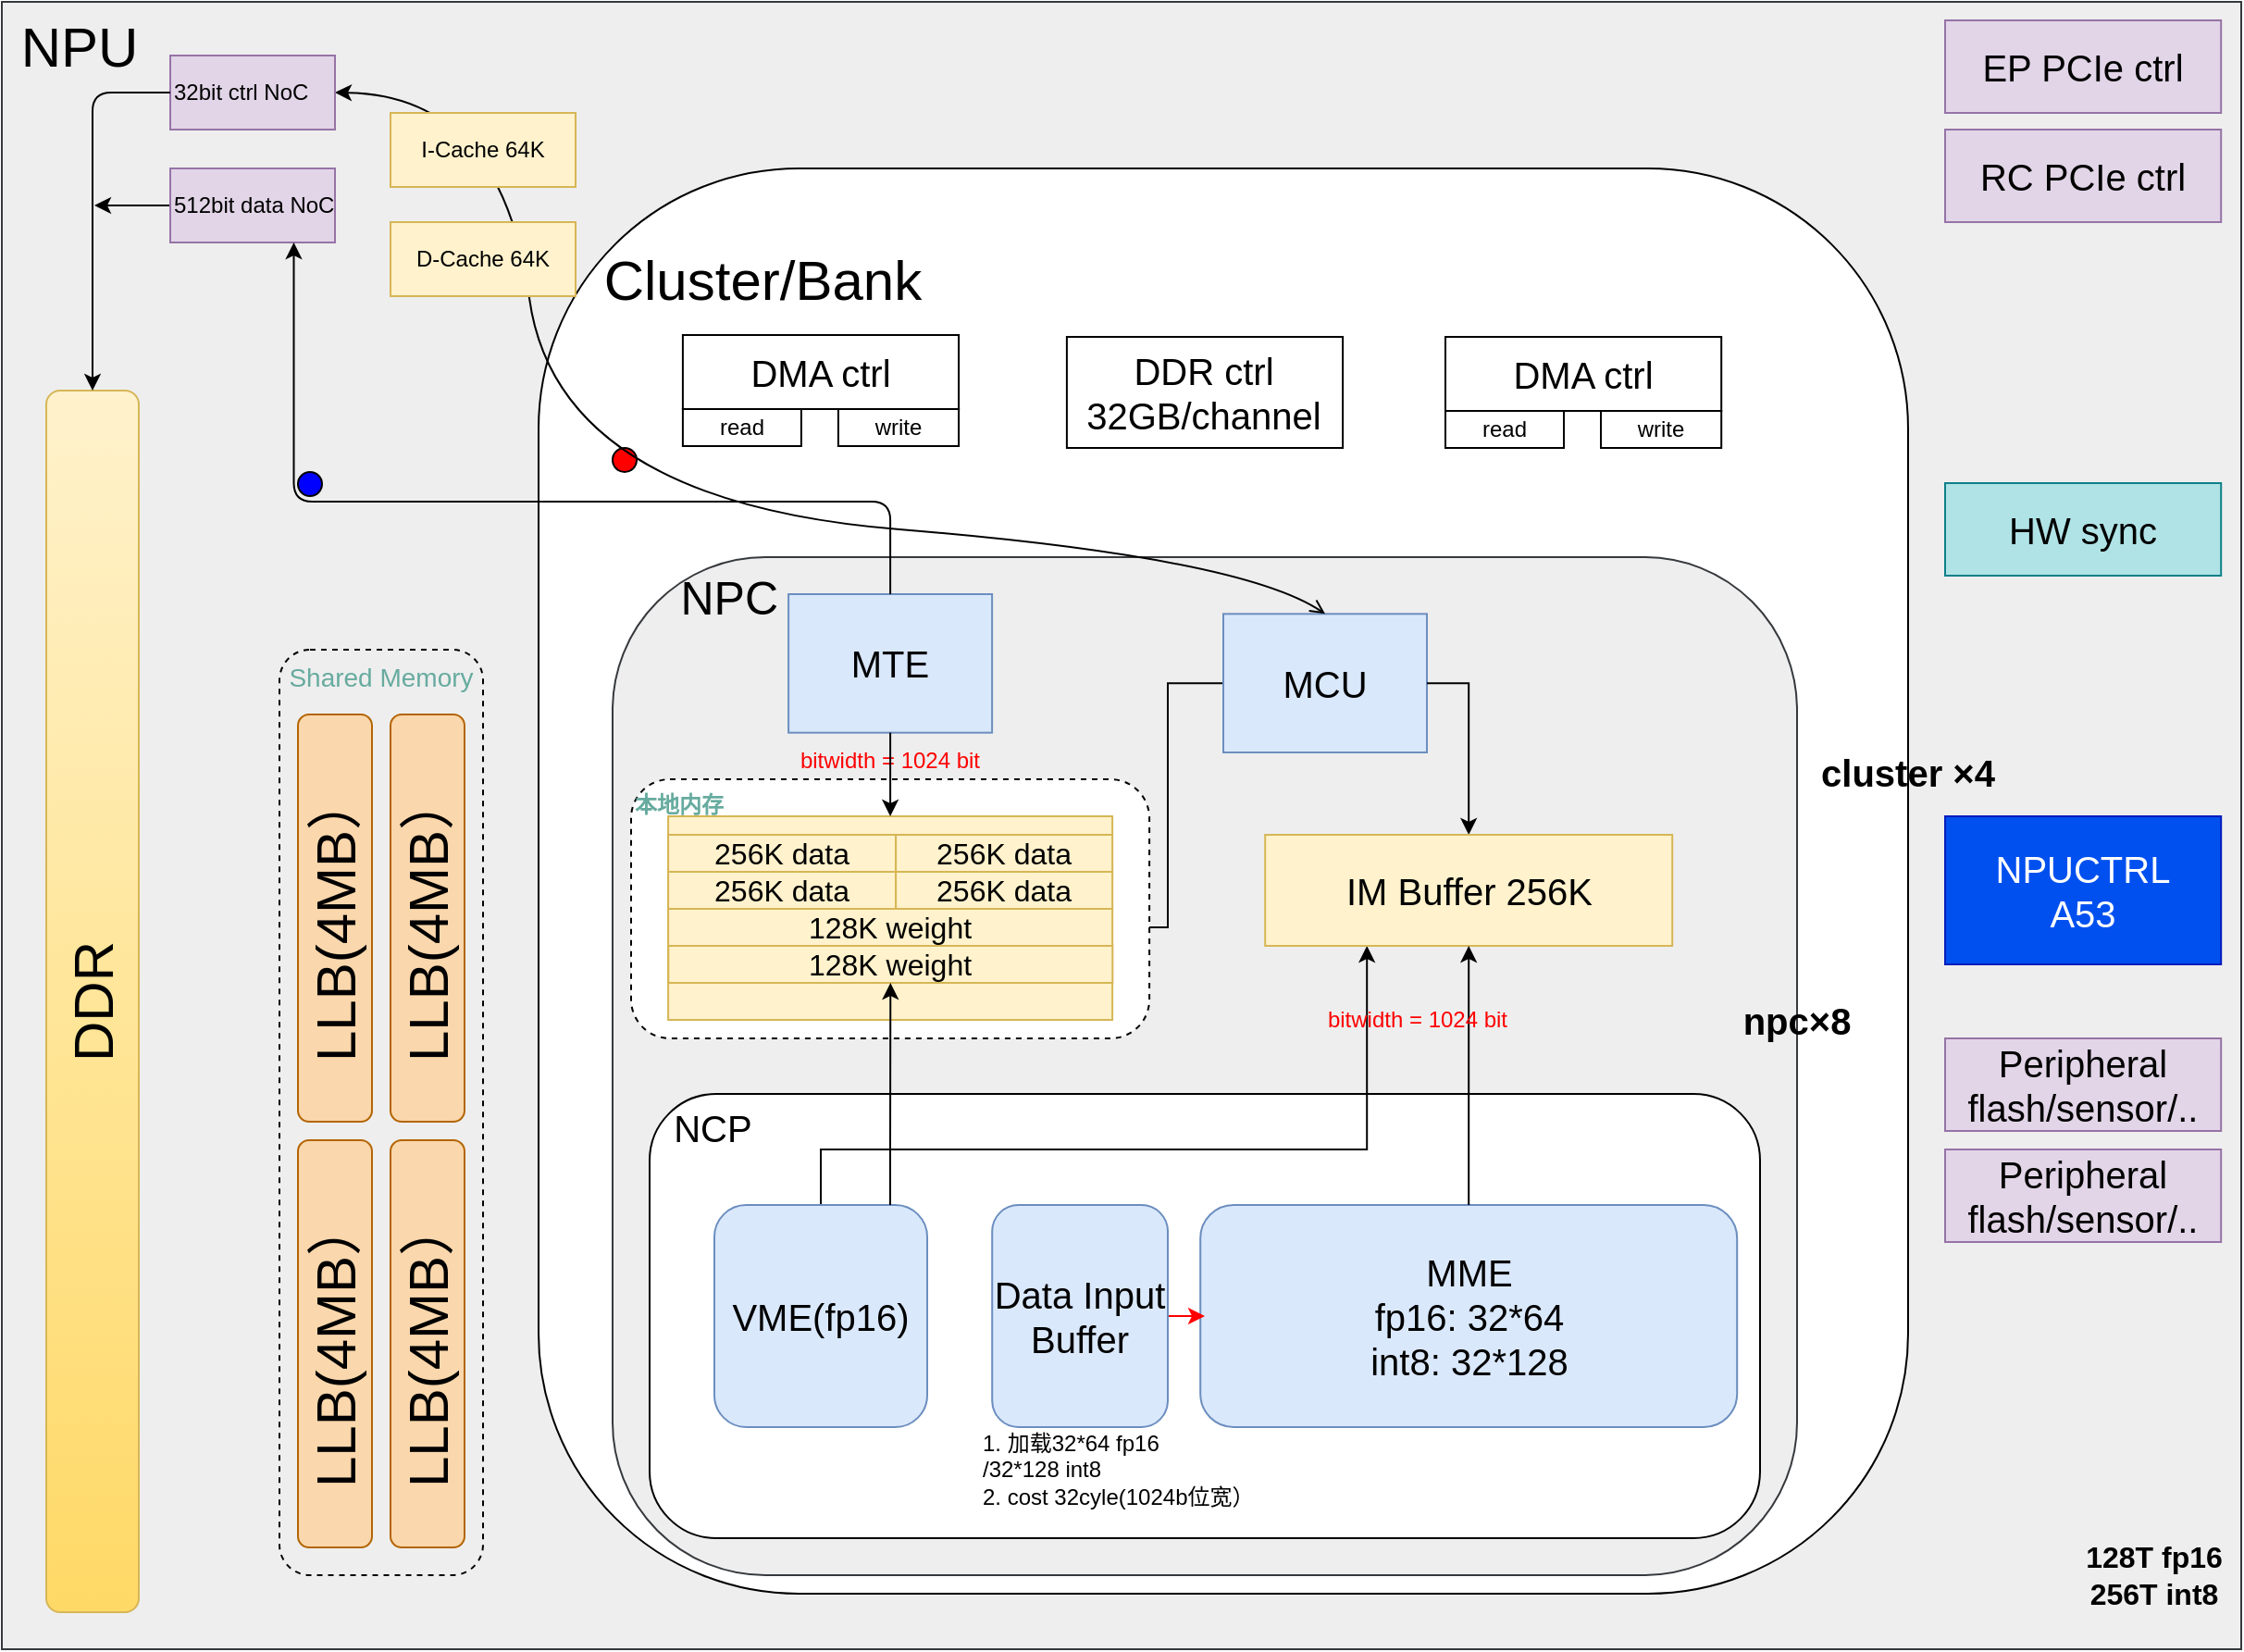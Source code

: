 <mxfile version="14.6.5" type="github">
  <diagram id="RH-BXJlY21HK2ncOQb-6" name="Page-1">
    <mxGraphModel dx="1422" dy="762" grid="1" gridSize="10" guides="1" tooltips="1" connect="1" arrows="1" fold="1" page="1" pageScale="1" pageWidth="827" pageHeight="1169" math="0" shadow="0">
      <root>
        <mxCell id="0" />
        <mxCell id="1" parent="0" />
        <mxCell id="VPZMi2zPwCTPfSnQQ41B-2" value="&lt;font style=&quot;font-size: 30px&quot;&gt;&amp;nbsp;NPU&lt;/font&gt;" style="rounded=0;whiteSpace=wrap;html=1;fontSize=20;align=left;verticalAlign=top;fillColor=#eeeeee;strokeColor=#36393d;" parent="1" vertex="1">
          <mxGeometry x="390" y="200" width="1210" height="890" as="geometry" />
        </mxCell>
        <mxCell id="VPZMi2zPwCTPfSnQQ41B-3" value="&lt;font style=&quot;font-size: 30px&quot;&gt;&amp;nbsp; &amp;nbsp; &amp;nbsp;&lt;br&gt;&amp;nbsp; &amp;nbsp; Cluster/Bank&lt;/font&gt;" style="rounded=1;whiteSpace=wrap;html=1;align=left;verticalAlign=top;fontSize=25;arcSize=19;" parent="1" vertex="1">
          <mxGeometry x="680" y="290" width="740" height="770" as="geometry" />
        </mxCell>
        <mxCell id="VPZMi2zPwCTPfSnQQ41B-4" value="&lt;font style=&quot;font-size: 25px&quot;&gt;&amp;nbsp; &amp;nbsp; &amp;nbsp;NPC&lt;/font&gt;" style="rounded=1;whiteSpace=wrap;html=1;align=left;verticalAlign=top;fontSize=25;fillColor=#eeeeee;strokeColor=#36393d;" parent="1" vertex="1">
          <mxGeometry x="720" y="500" width="640" height="550" as="geometry" />
        </mxCell>
        <mxCell id="VPZMi2zPwCTPfSnQQ41B-155" value="" style="edgeStyle=orthogonalEdgeStyle;rounded=0;orthogonalLoop=1;jettySize=auto;html=1;entryX=1;entryY=0.5;entryDx=0;entryDy=0;exitX=0;exitY=0.5;exitDx=0;exitDy=0;" parent="1" source="VPZMi2zPwCTPfSnQQ41B-48" target="VPZMi2zPwCTPfSnQQ41B-152" edge="1">
          <mxGeometry relative="1" as="geometry">
            <Array as="points">
              <mxPoint x="1020" y="568" />
              <mxPoint x="1020" y="700" />
            </Array>
          </mxGeometry>
        </mxCell>
        <mxCell id="VPZMi2zPwCTPfSnQQ41B-48" value="MCU" style="rounded=0;whiteSpace=wrap;html=1;align=center;fontSize=20;fillColor=#dae8fc;strokeColor=#6c8ebf;" parent="1" vertex="1">
          <mxGeometry x="1050" y="530.67" width="110" height="74.83" as="geometry" />
        </mxCell>
        <mxCell id="VPZMi2zPwCTPfSnQQ41B-53" value="&lt;font style=&quot;font-size: 30px&quot;&gt;LLB(4MB）&lt;br&gt;&lt;/font&gt;" style="rounded=1;whiteSpace=wrap;html=1;align=center;direction=east;flipV=0;horizontal=0;fontSize=25;fillColor=#fad7ac;strokeColor=#b46504;" parent="1" vertex="1">
          <mxGeometry x="550" y="585" width="40" height="220" as="geometry" />
        </mxCell>
        <mxCell id="VPZMi2zPwCTPfSnQQ41B-54" value="&lt;font style=&quot;font-size: 20px&quot;&gt;&amp;nbsp; NCP&lt;/font&gt;" style="rounded=1;whiteSpace=wrap;html=1;align=left;verticalAlign=top;fontSize=20;" parent="1" vertex="1">
          <mxGeometry x="740" y="790" width="600" height="240" as="geometry" />
        </mxCell>
        <mxCell id="VPZMi2zPwCTPfSnQQ41B-61" value="&lt;b&gt;npc×8&lt;/b&gt;" style="text;html=1;strokeColor=none;fillColor=none;align=center;verticalAlign=middle;whiteSpace=wrap;rounded=0;fontSize=20;" parent="1" vertex="1">
          <mxGeometry x="1340" y="740" width="40" height="20" as="geometry" />
        </mxCell>
        <mxCell id="VPZMi2zPwCTPfSnQQ41B-75" value="" style="ellipse;whiteSpace=wrap;html=1;aspect=fixed;fontSize=20;align=center;fillColor=#FF0000;" parent="1" vertex="1">
          <mxGeometry x="720" y="441" width="13" height="13" as="geometry" />
        </mxCell>
        <mxCell id="VPZMi2zPwCTPfSnQQ41B-79" value="" style="curved=1;endArrow=classic;html=1;strokeColor=#000000;fontSize=20;exitX=0.5;exitY=0;exitDx=0;exitDy=0;startArrow=open;startFill=0;entryX=1;entryY=0.5;entryDx=0;entryDy=0;" parent="1" source="VPZMi2zPwCTPfSnQQ41B-48" target="VPZMi2zPwCTPfSnQQ41B-87" edge="1">
          <mxGeometry width="50" height="50" relative="1" as="geometry">
            <mxPoint x="1078.5" y="525.167" as="sourcePoint" />
            <mxPoint x="1210" y="280" as="targetPoint" />
            <Array as="points">
              <mxPoint x="1060" y="500" />
              <mxPoint x="690" y="470" />
              <mxPoint x="660" y="250" />
            </Array>
          </mxGeometry>
        </mxCell>
        <mxCell id="VPZMi2zPwCTPfSnQQ41B-83" value="" style="ellipse;whiteSpace=wrap;html=1;aspect=fixed;fontSize=20;align=center;fillColor=#0000FF;" parent="1" vertex="1">
          <mxGeometry x="549.997" y="454" width="13" height="13" as="geometry" />
        </mxCell>
        <mxCell id="VPZMi2zPwCTPfSnQQ41B-86" value="&lt;b&gt;cluster ×4&lt;/b&gt;" style="text;html=1;strokeColor=none;fillColor=none;align=center;verticalAlign=middle;whiteSpace=wrap;rounded=0;fontSize=20;" parent="1" vertex="1">
          <mxGeometry x="1370" y="605.5" width="100" height="20" as="geometry" />
        </mxCell>
        <mxCell id="VPZMi2zPwCTPfSnQQ41B-87" value="32bit ctrl NoC" style="rounded=0;whiteSpace=wrap;html=1;align=left;fillColor=#e1d5e7;strokeColor=#9673a6;" parent="1" vertex="1">
          <mxGeometry x="481" y="229" width="89" height="40" as="geometry" />
        </mxCell>
        <mxCell id="VPZMi2zPwCTPfSnQQ41B-164" style="edgeStyle=orthogonalEdgeStyle;rounded=0;orthogonalLoop=1;jettySize=auto;html=1;exitX=0;exitY=0.5;exitDx=0;exitDy=0;" parent="1" source="VPZMi2zPwCTPfSnQQ41B-88" edge="1">
          <mxGeometry relative="1" as="geometry">
            <mxPoint x="440" y="310" as="targetPoint" />
          </mxGeometry>
        </mxCell>
        <mxCell id="VPZMi2zPwCTPfSnQQ41B-88" value="512bit data NoC" style="rounded=0;whiteSpace=wrap;html=1;align=left;fillColor=#e1d5e7;strokeColor=#9673a6;" parent="1" vertex="1">
          <mxGeometry x="481" y="290" width="89" height="40" as="geometry" />
        </mxCell>
        <mxCell id="VPZMi2zPwCTPfSnQQ41B-94" value="" style="group" parent="1" vertex="1" connectable="0">
          <mxGeometry x="1170.0" y="381" width="149.1" height="60" as="geometry" />
        </mxCell>
        <mxCell id="VPZMi2zPwCTPfSnQQ41B-42" value="&lt;font style=&quot;font-size: 20px&quot;&gt;DMA ctrl&lt;/font&gt;" style="rounded=0;whiteSpace=wrap;html=1;align=center;fontSize=20;" parent="VPZMi2zPwCTPfSnQQ41B-94" vertex="1">
          <mxGeometry width="149.1" height="40" as="geometry" />
        </mxCell>
        <mxCell id="VPZMi2zPwCTPfSnQQ41B-90" value="read" style="rounded=0;whiteSpace=wrap;html=1;align=center;" parent="VPZMi2zPwCTPfSnQQ41B-94" vertex="1">
          <mxGeometry x="1.137e-13" y="40" width="64" height="20" as="geometry" />
        </mxCell>
        <mxCell id="VPZMi2zPwCTPfSnQQ41B-91" value="write" style="rounded=0;whiteSpace=wrap;html=1;align=center;" parent="VPZMi2zPwCTPfSnQQ41B-94" vertex="1">
          <mxGeometry x="84.0" y="40" width="65.1" height="20" as="geometry" />
        </mxCell>
        <mxCell id="VPZMi2zPwCTPfSnQQ41B-95" value="" style="group" parent="1" vertex="1" connectable="0">
          <mxGeometry x="757.95" y="380" width="149.1" height="60" as="geometry" />
        </mxCell>
        <mxCell id="VPZMi2zPwCTPfSnQQ41B-96" value="&lt;font style=&quot;font-size: 20px&quot;&gt;DMA ctrl&lt;/font&gt;" style="rounded=0;whiteSpace=wrap;html=1;align=center;fontSize=20;" parent="VPZMi2zPwCTPfSnQQ41B-95" vertex="1">
          <mxGeometry width="149.1" height="40" as="geometry" />
        </mxCell>
        <mxCell id="VPZMi2zPwCTPfSnQQ41B-97" value="read" style="rounded=0;whiteSpace=wrap;html=1;align=center;" parent="VPZMi2zPwCTPfSnQQ41B-95" vertex="1">
          <mxGeometry x="1.137e-13" y="40" width="64" height="20" as="geometry" />
        </mxCell>
        <mxCell id="VPZMi2zPwCTPfSnQQ41B-98" value="write" style="rounded=0;whiteSpace=wrap;html=1;align=center;" parent="VPZMi2zPwCTPfSnQQ41B-95" vertex="1">
          <mxGeometry x="84.0" y="40" width="65.1" height="20" as="geometry" />
        </mxCell>
        <mxCell id="VPZMi2zPwCTPfSnQQ41B-99" value="&lt;font style=&quot;font-size: 20px&quot;&gt;DDR ctrl&lt;br&gt;32GB/channel&lt;br&gt;&lt;/font&gt;" style="rounded=0;whiteSpace=wrap;html=1;align=center;fontSize=20;" parent="1" vertex="1">
          <mxGeometry x="965.45" y="381" width="149.1" height="60" as="geometry" />
        </mxCell>
        <mxCell id="VPZMi2zPwCTPfSnQQ41B-101" value="&lt;font style=&quot;font-size: 20px&quot;&gt;EP PCIe ctrl&lt;br&gt;&lt;/font&gt;" style="rounded=0;whiteSpace=wrap;html=1;align=center;fontSize=20;fillColor=#e1d5e7;strokeColor=#9673a6;" parent="1" vertex="1">
          <mxGeometry x="1440" y="210" width="149.1" height="50" as="geometry" />
        </mxCell>
        <mxCell id="VPZMi2zPwCTPfSnQQ41B-102" value="&lt;font style=&quot;font-size: 20px&quot;&gt;RC PCIe ctrl&lt;br&gt;&lt;/font&gt;" style="rounded=0;whiteSpace=wrap;html=1;align=center;fontSize=20;fillColor=#e1d5e7;strokeColor=#9673a6;" parent="1" vertex="1">
          <mxGeometry x="1440" y="269" width="149.1" height="50" as="geometry" />
        </mxCell>
        <mxCell id="VPZMi2zPwCTPfSnQQ41B-103" value="&lt;font style=&quot;font-size: 20px&quot;&gt;HW sync&lt;br&gt;&lt;/font&gt;" style="rounded=0;whiteSpace=wrap;html=1;align=center;fontSize=20;fillColor=#b0e3e6;strokeColor=#0e8088;" parent="1" vertex="1">
          <mxGeometry x="1440" y="460" width="149.1" height="50" as="geometry" />
        </mxCell>
        <mxCell id="VPZMi2zPwCTPfSnQQ41B-104" value="&lt;font style=&quot;font-size: 30px&quot;&gt;DDR&lt;/font&gt;" style="rounded=1;whiteSpace=wrap;html=1;align=center;direction=east;flipV=0;horizontal=0;fontSize=25;fillColor=#fff2cc;strokeColor=#d6b656;gradientColor=#ffd966;" parent="1" vertex="1">
          <mxGeometry x="414" y="410" width="50" height="660" as="geometry" />
        </mxCell>
        <mxCell id="VPZMi2zPwCTPfSnQQ41B-105" value="&lt;font style=&quot;font-size: 20px&quot;&gt;NPUCTRL&lt;br&gt;A53&lt;br&gt;&lt;/font&gt;" style="rounded=0;whiteSpace=wrap;html=1;align=center;fontSize=20;fillColor=#0050ef;strokeColor=#001DBC;fontColor=#ffffff;" parent="1" vertex="1">
          <mxGeometry x="1440" y="640" width="149.1" height="80" as="geometry" />
        </mxCell>
        <mxCell id="VPZMi2zPwCTPfSnQQ41B-106" value="&lt;font style=&quot;font-size: 20px&quot;&gt;&lt;span class=&quot;fontstyle0&quot;&gt;Peripheral&lt;br&gt;&lt;/span&gt;flash/sensor/..&lt;br style=&quot;line-height: normal&quot;&gt;&lt;/font&gt;" style="rounded=0;whiteSpace=wrap;html=1;align=center;fontSize=20;fillColor=#e1d5e7;strokeColor=#9673a6;" parent="1" vertex="1">
          <mxGeometry x="1440" y="760" width="149.1" height="50" as="geometry" />
        </mxCell>
        <mxCell id="VPZMi2zPwCTPfSnQQ41B-107" value="&lt;font style=&quot;font-size: 20px&quot;&gt;&lt;span class=&quot;fontstyle0&quot;&gt;Peripheral&lt;br&gt;&lt;/span&gt;flash/sensor/..&lt;br style=&quot;line-height: normal&quot;&gt;&lt;/font&gt;" style="rounded=0;whiteSpace=wrap;html=1;align=center;fontSize=20;fillColor=#e1d5e7;strokeColor=#9673a6;" parent="1" vertex="1">
          <mxGeometry x="1440" y="820" width="149.1" height="50" as="geometry" />
        </mxCell>
        <mxCell id="VPZMi2zPwCTPfSnQQ41B-108" value="&lt;font style=&quot;font-size: 16px&quot;&gt;&lt;b&gt;128T fp16&lt;br&gt;256T int8&lt;/b&gt;&lt;/font&gt;" style="text;html=1;strokeColor=none;fillColor=none;align=center;verticalAlign=middle;whiteSpace=wrap;rounded=0;" parent="1" vertex="1">
          <mxGeometry x="1508.1" y="1040" width="90" height="20" as="geometry" />
        </mxCell>
        <mxCell id="VPZMi2zPwCTPfSnQQ41B-111" value="I-Cache 64K" style="rounded=0;whiteSpace=wrap;html=1;align=center;fillColor=#fff2cc;strokeColor=#d6b656;" parent="1" vertex="1">
          <mxGeometry x="600" y="260" width="100" height="40" as="geometry" />
        </mxCell>
        <mxCell id="VPZMi2zPwCTPfSnQQ41B-113" value="D-Cache 64K" style="rounded=0;whiteSpace=wrap;html=1;align=center;fillColor=#fff2cc;strokeColor=#d6b656;" parent="1" vertex="1">
          <mxGeometry x="600" y="319" width="100" height="40" as="geometry" />
        </mxCell>
        <mxCell id="VPZMi2zPwCTPfSnQQ41B-116" value="MTE" style="rounded=0;whiteSpace=wrap;html=1;align=center;fontSize=20;fillColor=#dae8fc;strokeColor=#6c8ebf;" parent="1" vertex="1">
          <mxGeometry x="815.05" y="520" width="110" height="74.83" as="geometry" />
        </mxCell>
        <mxCell id="VPZMi2zPwCTPfSnQQ41B-124" style="edgeStyle=orthogonalEdgeStyle;rounded=0;orthogonalLoop=1;jettySize=auto;html=1;exitX=1;exitY=0.5;exitDx=0;exitDy=0;entryX=0.5;entryY=0;entryDx=0;entryDy=0;" parent="1" source="VPZMi2zPwCTPfSnQQ41B-48" target="VPZMi2zPwCTPfSnQQ41B-146" edge="1">
          <mxGeometry relative="1" as="geometry">
            <mxPoint x="1190" y="640" as="targetPoint" />
          </mxGeometry>
        </mxCell>
        <mxCell id="VPZMi2zPwCTPfSnQQ41B-163" style="edgeStyle=orthogonalEdgeStyle;rounded=0;orthogonalLoop=1;jettySize=auto;html=1;exitX=0;exitY=0.5;exitDx=0;exitDy=0;entryX=0.25;entryY=1;entryDx=0;entryDy=0;" parent="1" source="VPZMi2zPwCTPfSnQQ41B-134" target="VPZMi2zPwCTPfSnQQ41B-146" edge="1">
          <mxGeometry relative="1" as="geometry">
            <Array as="points">
              <mxPoint x="833" y="820" />
              <mxPoint x="1128" y="820" />
            </Array>
          </mxGeometry>
        </mxCell>
        <mxCell id="VPZMi2zPwCTPfSnQQ41B-134" value="&lt;span style=&quot;font-size: 20px&quot;&gt;VME(fp16)&lt;/span&gt;" style="rounded=1;whiteSpace=wrap;html=1;align=center;direction=south;fillColor=#dae8fc;strokeColor=#6c8ebf;" parent="1" vertex="1">
          <mxGeometry x="775" y="850" width="115" height="120" as="geometry" />
        </mxCell>
        <mxCell id="VPZMi2zPwCTPfSnQQ41B-135" value="&lt;span style=&quot;font-size: 20px&quot;&gt;MME&lt;br&gt;fp16: 32*64&lt;br&gt;int8: 32*128&lt;br&gt;&lt;/span&gt;" style="rounded=1;whiteSpace=wrap;html=1;align=center;fillColor=#dae8fc;strokeColor=#6c8ebf;" parent="1" vertex="1">
          <mxGeometry x="1037.6" y="850" width="290" height="120" as="geometry" />
        </mxCell>
        <mxCell id="2h-o2RLka2krurUrH0nV-1" style="edgeStyle=orthogonalEdgeStyle;rounded=0;orthogonalLoop=1;jettySize=auto;html=1;exitX=0.5;exitY=0;exitDx=0;exitDy=0;strokeWidth=1;strokeColor=#FF0000;" edge="1" parent="1" source="VPZMi2zPwCTPfSnQQ41B-136" target="VPZMi2zPwCTPfSnQQ41B-54">
          <mxGeometry relative="1" as="geometry" />
        </mxCell>
        <mxCell id="VPZMi2zPwCTPfSnQQ41B-136" value="&lt;span style=&quot;font-size: 20px&quot;&gt;Data Input&lt;br&gt;Buffer&lt;br&gt;&lt;/span&gt;" style="rounded=1;whiteSpace=wrap;html=1;align=center;direction=south;fillColor=#dae8fc;strokeColor=#6c8ebf;" parent="1" vertex="1">
          <mxGeometry x="925.1" y="850" width="94.9" height="120" as="geometry" />
        </mxCell>
        <mxCell id="VPZMi2zPwCTPfSnQQ41B-146" value="IM Buffer 256K" style="rounded=0;whiteSpace=wrap;html=1;align=center;fontSize=20;horizontal=1;fillColor=#fff2cc;strokeColor=#d6b656;" parent="1" vertex="1">
          <mxGeometry x="1072.6" y="650" width="220" height="60" as="geometry" />
        </mxCell>
        <mxCell id="VPZMi2zPwCTPfSnQQ41B-147" value="" style="group;verticalAlign=top;align=left;" parent="1" vertex="1" connectable="0">
          <mxGeometry x="750.05" y="620" width="260" height="140" as="geometry" />
        </mxCell>
        <mxCell id="2h-o2RLka2krurUrH0nV-2" value="&lt;b&gt;&lt;font color=&quot;#67ab9f&quot;&gt;本地内存&lt;/font&gt;&lt;/b&gt;" style="rounded=1;whiteSpace=wrap;html=1;dashed=1;align=left;verticalAlign=top;" vertex="1" parent="VPZMi2zPwCTPfSnQQ41B-147">
          <mxGeometry x="-20.05" width="280.05" height="140" as="geometry" />
        </mxCell>
        <mxCell id="VPZMi2zPwCTPfSnQQ41B-148" value="L1 Buffer(1.25M)" style="rounded=0;whiteSpace=wrap;html=1;align=center;fontSize=20;horizontal=1;verticalAlign=top;fillColor=#fff2cc;strokeColor=#d6b656;" parent="VPZMi2zPwCTPfSnQQ41B-147" vertex="1">
          <mxGeometry y="20" width="240" height="110" as="geometry" />
        </mxCell>
        <mxCell id="VPZMi2zPwCTPfSnQQ41B-149" value="&lt;font style=&quot;font-size: 16px&quot;&gt;256K data&lt;/font&gt;" style="rounded=0;whiteSpace=wrap;html=1;align=center;fillColor=#fff2cc;strokeColor=#d6b656;" parent="VPZMi2zPwCTPfSnQQ41B-147" vertex="1">
          <mxGeometry y="30" width="123" height="20" as="geometry" />
        </mxCell>
        <mxCell id="VPZMi2zPwCTPfSnQQ41B-150" value="&lt;font style=&quot;font-size: 16px&quot;&gt;256K data&lt;/font&gt;" style="rounded=0;whiteSpace=wrap;html=1;align=center;fillColor=#fff2cc;strokeColor=#d6b656;" parent="VPZMi2zPwCTPfSnQQ41B-147" vertex="1">
          <mxGeometry x="123" y="30" width="117" height="20" as="geometry" />
        </mxCell>
        <mxCell id="VPZMi2zPwCTPfSnQQ41B-151" value="&lt;font style=&quot;font-size: 16px&quot;&gt;256K data&lt;/font&gt;" style="rounded=0;whiteSpace=wrap;html=1;align=center;fillColor=#fff2cc;strokeColor=#d6b656;" parent="VPZMi2zPwCTPfSnQQ41B-147" vertex="1">
          <mxGeometry y="50" width="123" height="20" as="geometry" />
        </mxCell>
        <mxCell id="VPZMi2zPwCTPfSnQQ41B-152" value="&lt;font style=&quot;font-size: 16px&quot;&gt;256K data&lt;/font&gt;" style="rounded=0;whiteSpace=wrap;html=1;align=center;fillColor=#fff2cc;strokeColor=#d6b656;" parent="VPZMi2zPwCTPfSnQQ41B-147" vertex="1">
          <mxGeometry x="123" y="50" width="117" height="20" as="geometry" />
        </mxCell>
        <mxCell id="VPZMi2zPwCTPfSnQQ41B-153" value="&lt;font style=&quot;font-size: 16px&quot;&gt;128K weight&lt;/font&gt;" style="rounded=0;whiteSpace=wrap;html=1;align=center;fillColor=#fff2cc;strokeColor=#d6b656;" parent="VPZMi2zPwCTPfSnQQ41B-147" vertex="1">
          <mxGeometry y="70" width="240" height="20" as="geometry" />
        </mxCell>
        <mxCell id="VPZMi2zPwCTPfSnQQ41B-154" value="&lt;font style=&quot;font-size: 16px&quot;&gt;128K weight&lt;/font&gt;" style="rounded=0;whiteSpace=wrap;html=1;align=center;fillColor=#fff2cc;strokeColor=#d6b656;" parent="VPZMi2zPwCTPfSnQQ41B-147" vertex="1">
          <mxGeometry x="0.1" y="90" width="240" height="20" as="geometry" />
        </mxCell>
        <mxCell id="VPZMi2zPwCTPfSnQQ41B-158" value="" style="edgeStyle=elbowEdgeStyle;elbow=vertical;endArrow=classic;html=1;exitX=0.5;exitY=0;exitDx=0;exitDy=0;entryX=0.75;entryY=1;entryDx=0;entryDy=0;" parent="1" source="VPZMi2zPwCTPfSnQQ41B-116" target="VPZMi2zPwCTPfSnQQ41B-88" edge="1">
          <mxGeometry width="50" height="50" relative="1" as="geometry">
            <mxPoint x="510" y="420" as="sourcePoint" />
            <mxPoint x="660" y="568" as="targetPoint" />
            <Array as="points">
              <mxPoint x="700" y="470" />
            </Array>
          </mxGeometry>
        </mxCell>
        <mxCell id="VPZMi2zPwCTPfSnQQ41B-131" style="edgeStyle=orthogonalEdgeStyle;rounded=0;orthogonalLoop=1;jettySize=auto;html=1;exitX=0.5;exitY=0;exitDx=0;exitDy=0;entryX=0.5;entryY=1;entryDx=0;entryDy=0;" parent="1" source="VPZMi2zPwCTPfSnQQ41B-135" target="VPZMi2zPwCTPfSnQQ41B-146" edge="1">
          <mxGeometry relative="1" as="geometry">
            <mxPoint x="1190" y="750" as="targetPoint" />
          </mxGeometry>
        </mxCell>
        <mxCell id="VPZMi2zPwCTPfSnQQ41B-166" value="&lt;font style=&quot;font-size: 30px&quot;&gt;LLB(4MB）&lt;br&gt;&lt;/font&gt;" style="rounded=1;whiteSpace=wrap;html=1;align=center;direction=east;flipV=0;horizontal=0;fontSize=25;fillColor=#fad7ac;strokeColor=#b46504;" parent="1" vertex="1">
          <mxGeometry x="600" y="585" width="40" height="220" as="geometry" />
        </mxCell>
        <mxCell id="VPZMi2zPwCTPfSnQQ41B-168" value="&lt;font style=&quot;font-size: 30px&quot;&gt;LLB(4MB）&lt;br&gt;&lt;/font&gt;" style="rounded=1;whiteSpace=wrap;html=1;align=center;direction=east;flipV=0;horizontal=0;fontSize=25;fillColor=#fad7ac;strokeColor=#b46504;" parent="1" vertex="1">
          <mxGeometry x="600" y="815" width="40" height="220" as="geometry" />
        </mxCell>
        <mxCell id="VPZMi2zPwCTPfSnQQ41B-169" value="&lt;font style=&quot;font-size: 30px&quot;&gt;LLB(4MB）&lt;br&gt;&lt;/font&gt;" style="rounded=1;whiteSpace=wrap;html=1;align=center;direction=east;flipV=0;horizontal=0;fontSize=25;fillColor=#fad7ac;strokeColor=#b46504;" parent="1" vertex="1">
          <mxGeometry x="550" y="815" width="40" height="220" as="geometry" />
        </mxCell>
        <mxCell id="VPZMi2zPwCTPfSnQQ41B-110" value="" style="endArrow=classic;html=1;fontFamily=Helvetica;fontSize=11;fontColor=#000000;align=center;strokeColor=#000000;edgeStyle=elbowEdgeStyle;elbow=horizontal;startArrow=none;startFill=0;endFill=1;" parent="1" source="VPZMi2zPwCTPfSnQQ41B-87" target="VPZMi2zPwCTPfSnQQ41B-104" edge="1">
          <mxGeometry width="50" height="50" relative="1" as="geometry">
            <mxPoint x="450" y="190" as="sourcePoint" />
            <mxPoint x="500" y="140" as="targetPoint" />
            <Array as="points">
              <mxPoint x="439" y="330" />
            </Array>
          </mxGeometry>
        </mxCell>
        <mxCell id="VPZMi2zPwCTPfSnQQ41B-170" value="1. 加载32*64 fp16&lt;br&gt;/32*128 int8&lt;br&gt;2. cost 32cyle(1024b位宽）&lt;br&gt;&lt;div&gt;&lt;br&gt;&lt;/div&gt;" style="text;html=1;align=left;verticalAlign=middle;resizable=0;points=[];autosize=1;strokeColor=none;" parent="1" vertex="1">
          <mxGeometry x="917.55" y="970" width="160" height="60" as="geometry" />
        </mxCell>
        <mxCell id="VPZMi2zPwCTPfSnQQ41B-172" value="&lt;font style=&quot;font-size: 14px&quot; color=&quot;#67ab9f&quot;&gt;Shared Memory&lt;/font&gt;" style="rounded=1;whiteSpace=wrap;html=1;align=center;dashed=1;fillColor=none;verticalAlign=top;" parent="1" vertex="1">
          <mxGeometry x="540" y="550" width="110" height="500" as="geometry" />
        </mxCell>
        <mxCell id="VPZMi2zPwCTPfSnQQ41B-174" value="bitwidth = 1024 bit" style="text;html=1;strokeColor=none;fillColor=none;align=center;verticalAlign=middle;whiteSpace=wrap;rounded=0;dashed=1;dashPattern=1 1;fontColor=#FF0000;" parent="1" vertex="1">
          <mxGeometry x="1100" y="740" width="110" height="20" as="geometry" />
        </mxCell>
        <mxCell id="VPZMi2zPwCTPfSnQQ41B-175" value="bitwidth = 1024 bit" style="text;html=1;strokeColor=none;fillColor=none;align=center;verticalAlign=middle;whiteSpace=wrap;rounded=0;dashed=1;dashPattern=1 1;fontColor=#FF0000;" parent="1" vertex="1">
          <mxGeometry x="815.05" y="600" width="110" height="20" as="geometry" />
        </mxCell>
        <mxCell id="VPZMi2zPwCTPfSnQQ41B-156" style="edgeStyle=orthogonalEdgeStyle;rounded=0;orthogonalLoop=1;jettySize=auto;html=1;entryX=0.5;entryY=1;entryDx=0;entryDy=0;" parent="1" source="VPZMi2zPwCTPfSnQQ41B-134" target="VPZMi2zPwCTPfSnQQ41B-154" edge="1">
          <mxGeometry relative="1" as="geometry">
            <Array as="points">
              <mxPoint x="870" y="820" />
              <mxPoint x="870" y="820" />
            </Array>
          </mxGeometry>
        </mxCell>
        <mxCell id="VPZMi2zPwCTPfSnQQ41B-160" style="edgeStyle=orthogonalEdgeStyle;rounded=0;orthogonalLoop=1;jettySize=auto;html=1;exitX=0.5;exitY=1;exitDx=0;exitDy=0;entryX=0.5;entryY=0;entryDx=0;entryDy=0;" parent="1" source="VPZMi2zPwCTPfSnQQ41B-116" target="VPZMi2zPwCTPfSnQQ41B-148" edge="1">
          <mxGeometry relative="1" as="geometry" />
        </mxCell>
      </root>
    </mxGraphModel>
  </diagram>
</mxfile>
